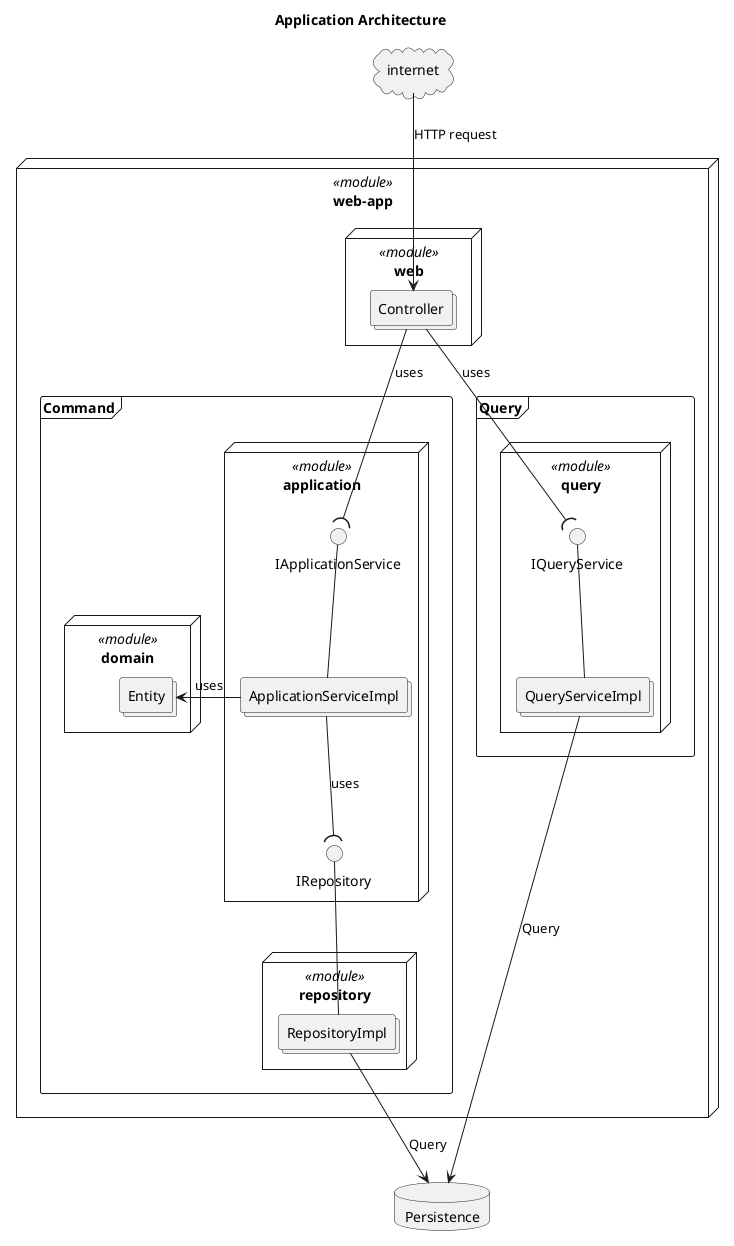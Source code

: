 @startuml 
title Application Architecture

cloud internet 

node webApp as "web-app" <<module>> {

    node web <<module>> {
        collections Controller
    }

    internet --> Controller: HTTP request

    frame Command {
        node application <<module>> {
            interface IApplicationService
            collections ApplicationServiceImpl

            Controller --( IApplicationService: uses
            
            IApplicationService -- ApplicationServiceImpl

            interface IRepository
            ApplicationServiceImpl --( IRepository: uses
        }

        node domain <<module>> {
            collections Entity

            Entity <- ApplicationServiceImpl: uses
        }

        node repository <<module>> {
            collections RepositoryImpl
            IRepository -- RepositoryImpl
        }
    }

    frame Query {
        node query <<module>> {
            interface IQueryService
            collections QueryServiceImpl

            Controller --( IQueryService: uses

            IQueryService -- QueryServiceImpl
        }
    }
}

Entity -[hidden]right- ApplicationServiceImpl


database Persistence
RepositoryImpl --> Persistence: Query
QueryServiceImpl --> Persistence: Query

@enduml
